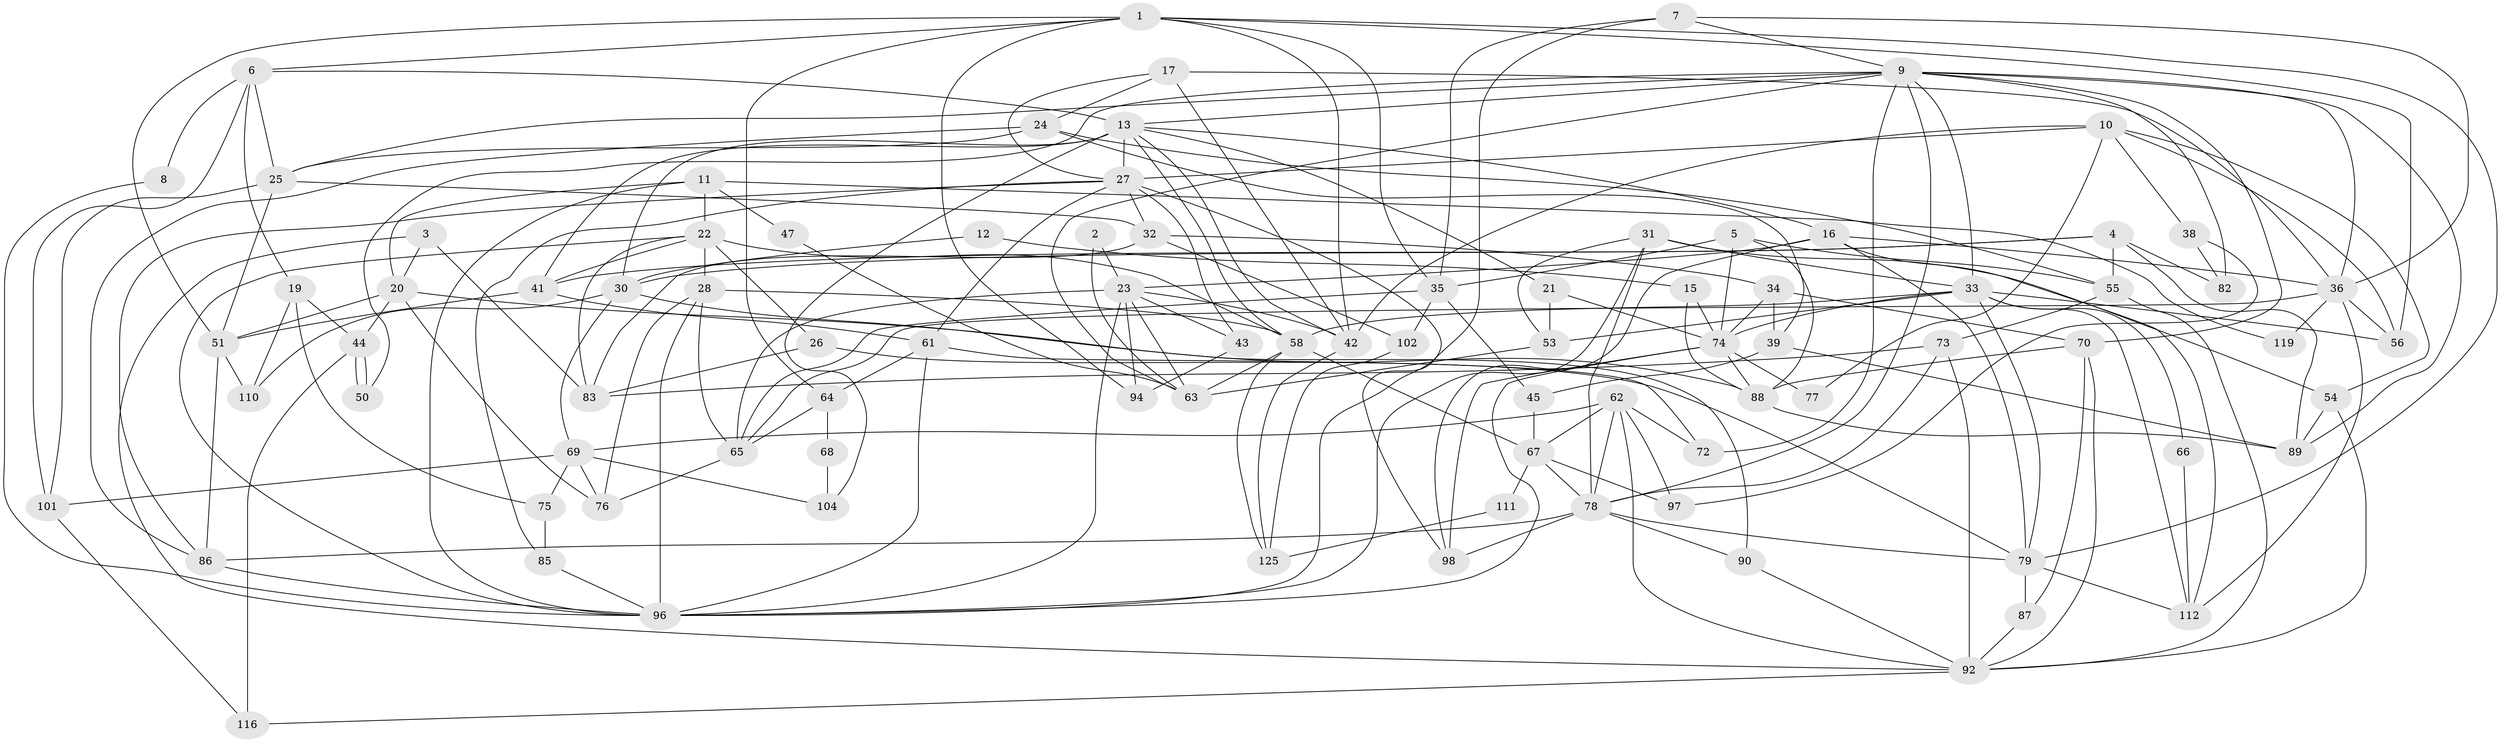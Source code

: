 // original degree distribution, {5: 0.15079365079365079, 2: 0.1111111111111111, 3: 0.30952380952380953, 4: 0.30158730158730157, 10: 0.015873015873015872, 6: 0.07936507936507936, 8: 0.015873015873015872, 9: 0.007936507936507936, 7: 0.007936507936507936}
// Generated by graph-tools (version 1.1) at 2025/11/02/27/25 16:11:22]
// undirected, 88 vertices, 213 edges
graph export_dot {
graph [start="1"]
  node [color=gray90,style=filled];
  1 [super="+71"];
  2;
  3;
  4 [super="+48"];
  5;
  6 [super="+18"];
  7 [super="+14"];
  8;
  9 [super="+80"];
  10 [super="+37"];
  11;
  12;
  13 [super="+81"];
  15;
  16 [super="+117"];
  17;
  19;
  20 [super="+59"];
  21;
  22 [super="+29"];
  23 [super="+52"];
  24 [super="+40"];
  25;
  26;
  27 [super="+46"];
  28 [super="+107"];
  30 [super="+105"];
  31 [super="+91"];
  32 [super="+100"];
  33 [super="+49"];
  34;
  35 [super="+60"];
  36 [super="+123"];
  38;
  39;
  41;
  42 [super="+109"];
  43;
  44;
  45;
  47;
  50;
  51 [super="+57"];
  53;
  54;
  55;
  56;
  58 [super="+126"];
  61 [super="+103"];
  62 [super="+95"];
  63 [super="+108"];
  64;
  65 [super="+84"];
  66;
  67;
  68;
  69 [super="+99"];
  70;
  72;
  73;
  74 [super="+121"];
  75;
  76 [super="+114"];
  77;
  78 [super="+122"];
  79 [super="+113"];
  82;
  83 [super="+118"];
  85;
  86 [super="+115"];
  87;
  88 [super="+106"];
  89;
  90;
  92 [super="+93"];
  94;
  96 [super="+120"];
  97;
  98;
  101;
  102;
  104;
  110;
  111;
  112 [super="+124"];
  116;
  119;
  125;
  1 -- 94;
  1 -- 6;
  1 -- 51;
  1 -- 64;
  1 -- 56;
  1 -- 79;
  1 -- 35;
  1 -- 42;
  2 -- 63;
  2 -- 23;
  3 -- 20;
  3 -- 92;
  3 -- 83;
  4 -- 55;
  4 -- 82;
  4 -- 89;
  4 -- 41;
  4 -- 30;
  5 -- 55;
  5 -- 35;
  5 -- 74;
  5 -- 88;
  6 -- 13;
  6 -- 19;
  6 -- 101;
  6 -- 8;
  6 -- 25;
  7 -- 96;
  7 -- 9;
  7 -- 36;
  7 -- 35;
  8 -- 96;
  9 -- 70;
  9 -- 33;
  9 -- 36;
  9 -- 63;
  9 -- 72;
  9 -- 82;
  9 -- 78;
  9 -- 89;
  9 -- 50;
  9 -- 25;
  9 -- 13;
  10 -- 38;
  10 -- 27;
  10 -- 77;
  10 -- 54;
  10 -- 56;
  10 -- 42;
  11 -- 96;
  11 -- 22;
  11 -- 20;
  11 -- 47;
  11 -- 119;
  12 -- 15;
  12 -- 30;
  13 -- 16;
  13 -- 21;
  13 -- 27;
  13 -- 30;
  13 -- 104;
  13 -- 58;
  13 -- 42;
  13 -- 41;
  15 -- 88;
  15 -- 74;
  16 -- 79;
  16 -- 112;
  16 -- 98;
  16 -- 36;
  16 -- 23;
  17 -- 27;
  17 -- 36;
  17 -- 24;
  17 -- 42;
  19 -- 44;
  19 -- 75;
  19 -- 110;
  20 -- 44;
  20 -- 88;
  20 -- 76;
  20 -- 51;
  21 -- 74;
  21 -- 53;
  22 -- 26;
  22 -- 58;
  22 -- 96;
  22 -- 41;
  22 -- 28 [weight=2];
  22 -- 83;
  23 -- 96;
  23 -- 43;
  23 -- 94;
  23 -- 63;
  23 -- 42;
  23 -- 65;
  24 -- 25;
  24 -- 86;
  24 -- 55;
  24 -- 39;
  25 -- 101;
  25 -- 51;
  25 -- 32;
  26 -- 83;
  26 -- 79;
  27 -- 32;
  27 -- 98;
  27 -- 43;
  27 -- 85;
  27 -- 86;
  27 -- 61;
  28 -- 65;
  28 -- 96;
  28 -- 58;
  28 -- 76;
  30 -- 110;
  30 -- 69;
  30 -- 90;
  31 -- 96;
  31 -- 54;
  31 -- 53;
  31 -- 78;
  31 -- 33;
  32 -- 83;
  32 -- 102;
  32 -- 34;
  33 -- 53;
  33 -- 66;
  33 -- 112;
  33 -- 58;
  33 -- 56;
  33 -- 74;
  33 -- 79;
  34 -- 39;
  34 -- 70;
  34 -- 74;
  35 -- 65;
  35 -- 102;
  35 -- 45;
  36 -- 56;
  36 -- 119;
  36 -- 112;
  36 -- 65;
  38 -- 82;
  38 -- 97;
  39 -- 89;
  39 -- 45;
  41 -- 61;
  41 -- 51;
  42 -- 125;
  43 -- 94;
  44 -- 50;
  44 -- 50;
  44 -- 116;
  45 -- 67;
  47 -- 63;
  51 -- 110;
  51 -- 86;
  53 -- 63;
  54 -- 89;
  54 -- 92;
  55 -- 73;
  55 -- 92;
  58 -- 125;
  58 -- 67;
  58 -- 63;
  61 -- 64;
  61 -- 72;
  61 -- 96;
  62 -- 78;
  62 -- 97;
  62 -- 92;
  62 -- 72;
  62 -- 67;
  62 -- 69;
  64 -- 65;
  64 -- 68;
  65 -- 76;
  66 -- 112;
  67 -- 97;
  67 -- 111;
  67 -- 78;
  68 -- 104;
  69 -- 75;
  69 -- 101;
  69 -- 104;
  69 -- 76;
  70 -- 87;
  70 -- 92;
  70 -- 88;
  73 -- 78;
  73 -- 92;
  73 -- 83;
  74 -- 77;
  74 -- 96;
  74 -- 98;
  74 -- 88;
  75 -- 85;
  78 -- 98;
  78 -- 86;
  78 -- 90;
  78 -- 79;
  79 -- 87;
  79 -- 112;
  85 -- 96;
  86 -- 96;
  87 -- 92;
  88 -- 89;
  90 -- 92;
  92 -- 116;
  101 -- 116;
  102 -- 125;
  111 -- 125;
}
